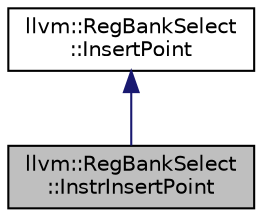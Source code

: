digraph "llvm::RegBankSelect::InstrInsertPoint"
{
 // LATEX_PDF_SIZE
  bgcolor="transparent";
  edge [fontname="Helvetica",fontsize="10",labelfontname="Helvetica",labelfontsize="10"];
  node [fontname="Helvetica",fontsize="10",shape="box"];
  Node1 [label="llvm::RegBankSelect\l::InstrInsertPoint",height=0.2,width=0.4,color="black", fillcolor="grey75", style="filled", fontcolor="black",tooltip="Insertion point before or after an instruction."];
  Node2 -> Node1 [dir="back",color="midnightblue",fontsize="10",style="solid",fontname="Helvetica"];
  Node2 [label="llvm::RegBankSelect\l::InsertPoint",height=0.2,width=0.4,color="black",URL="$classllvm_1_1RegBankSelect_1_1InsertPoint.html",tooltip="Abstract class used to represent an insertion point in a CFG."];
}
